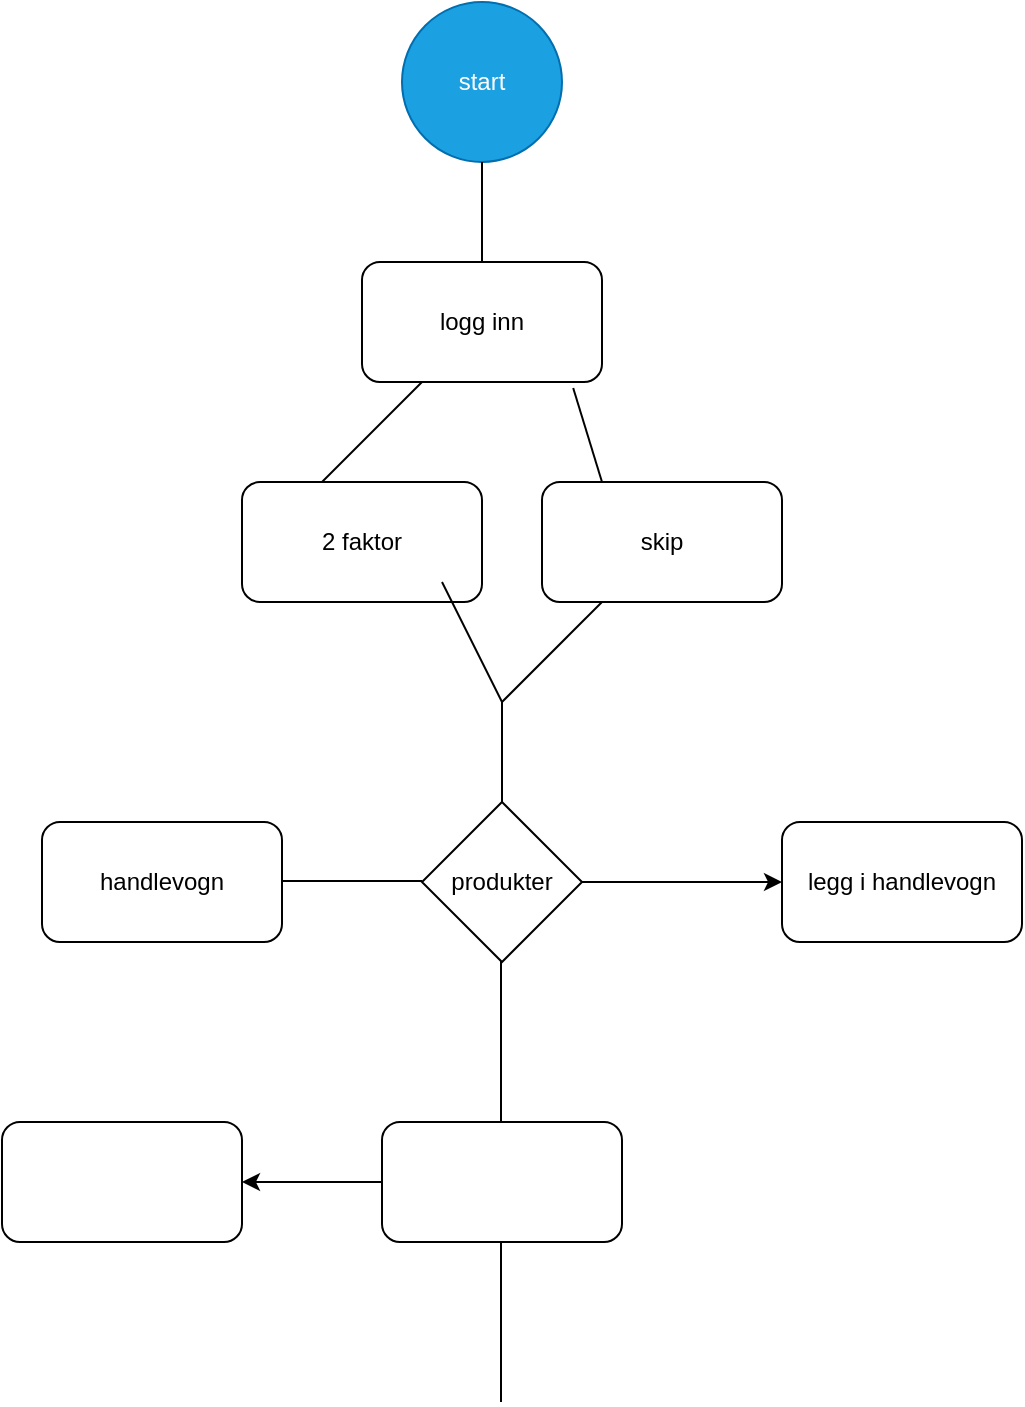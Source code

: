 <mxfile version="22.1.4" type="github">
  <diagram name="Page-1" id="c5UgdqmH59fsXJImq2fl">
    <mxGraphModel dx="1050" dy="557" grid="1" gridSize="10" guides="1" tooltips="1" connect="1" arrows="1" fold="1" page="1" pageScale="1" pageWidth="827" pageHeight="1169" math="0" shadow="0">
      <root>
        <mxCell id="0" />
        <mxCell id="1" parent="0" />
        <mxCell id="ukpxnibWKMu8RKWQ4isI-1" value="start" style="ellipse;whiteSpace=wrap;html=1;aspect=fixed;fillColor=#1ba1e2;strokeColor=#006EAF;fontColor=#ffffff;" vertex="1" parent="1">
          <mxGeometry x="390" y="160" width="80" height="80" as="geometry" />
        </mxCell>
        <mxCell id="ukpxnibWKMu8RKWQ4isI-2" value="" style="endArrow=none;html=1;rounded=0;entryX=0.5;entryY=1;entryDx=0;entryDy=0;" edge="1" parent="1" target="ukpxnibWKMu8RKWQ4isI-1">
          <mxGeometry width="50" height="50" relative="1" as="geometry">
            <mxPoint x="430" y="340" as="sourcePoint" />
            <mxPoint x="420" y="250" as="targetPoint" />
            <Array as="points">
              <mxPoint x="430" y="290" />
            </Array>
          </mxGeometry>
        </mxCell>
        <mxCell id="ukpxnibWKMu8RKWQ4isI-3" value="logg inn" style="rounded=1;whiteSpace=wrap;html=1;" vertex="1" parent="1">
          <mxGeometry x="370" y="290" width="120" height="60" as="geometry" />
        </mxCell>
        <mxCell id="ukpxnibWKMu8RKWQ4isI-5" value="" style="endArrow=none;html=1;rounded=0;" edge="1" parent="1">
          <mxGeometry width="50" height="50" relative="1" as="geometry">
            <mxPoint x="330" y="599.5" as="sourcePoint" />
            <mxPoint x="400" y="599.5" as="targetPoint" />
          </mxGeometry>
        </mxCell>
        <mxCell id="ukpxnibWKMu8RKWQ4isI-6" value="" style="endArrow=none;html=1;rounded=0;" edge="1" parent="1">
          <mxGeometry width="50" height="50" relative="1" as="geometry">
            <mxPoint x="439.5" y="780" as="sourcePoint" />
            <mxPoint x="439.5" y="860" as="targetPoint" />
          </mxGeometry>
        </mxCell>
        <mxCell id="ukpxnibWKMu8RKWQ4isI-20" value="" style="edgeStyle=orthogonalEdgeStyle;rounded=0;orthogonalLoop=1;jettySize=auto;html=1;exitX=1;exitY=0.5;exitDx=0;exitDy=0;" edge="1" parent="1" source="ukpxnibWKMu8RKWQ4isI-24" target="ukpxnibWKMu8RKWQ4isI-19">
          <mxGeometry relative="1" as="geometry">
            <mxPoint x="500" y="600" as="sourcePoint" />
          </mxGeometry>
        </mxCell>
        <mxCell id="ukpxnibWKMu8RKWQ4isI-22" value="" style="edgeStyle=orthogonalEdgeStyle;rounded=0;orthogonalLoop=1;jettySize=auto;html=1;" edge="1" parent="1" source="ukpxnibWKMu8RKWQ4isI-8" target="ukpxnibWKMu8RKWQ4isI-21">
          <mxGeometry relative="1" as="geometry" />
        </mxCell>
        <mxCell id="ukpxnibWKMu8RKWQ4isI-8" value="" style="rounded=1;whiteSpace=wrap;html=1;" vertex="1" parent="1">
          <mxGeometry x="380" y="720" width="120" height="60" as="geometry" />
        </mxCell>
        <mxCell id="ukpxnibWKMu8RKWQ4isI-9" value="" style="endArrow=none;html=1;rounded=0;" edge="1" parent="1">
          <mxGeometry width="50" height="50" relative="1" as="geometry">
            <mxPoint x="439.5" y="720" as="sourcePoint" />
            <mxPoint x="439.5" y="620" as="targetPoint" />
            <Array as="points">
              <mxPoint x="439.5" y="670" />
            </Array>
          </mxGeometry>
        </mxCell>
        <mxCell id="ukpxnibWKMu8RKWQ4isI-10" value="" style="endArrow=none;html=1;rounded=0;" edge="1" parent="1">
          <mxGeometry width="50" height="50" relative="1" as="geometry">
            <mxPoint x="350" y="400" as="sourcePoint" />
            <mxPoint x="400" y="350" as="targetPoint" />
          </mxGeometry>
        </mxCell>
        <mxCell id="ukpxnibWKMu8RKWQ4isI-11" value="2 faktor" style="rounded=1;whiteSpace=wrap;html=1;" vertex="1" parent="1">
          <mxGeometry x="310" y="400" width="120" height="60" as="geometry" />
        </mxCell>
        <mxCell id="ukpxnibWKMu8RKWQ4isI-12" value="" style="endArrow=none;html=1;rounded=0;entryX=0.25;entryY=0;entryDx=0;entryDy=0;exitX=0.88;exitY=1.05;exitDx=0;exitDy=0;exitPerimeter=0;" edge="1" parent="1" source="ukpxnibWKMu8RKWQ4isI-3" target="ukpxnibWKMu8RKWQ4isI-13">
          <mxGeometry width="50" height="50" relative="1" as="geometry">
            <mxPoint x="470" y="350" as="sourcePoint" />
            <mxPoint x="520" y="350" as="targetPoint" />
            <Array as="points" />
          </mxGeometry>
        </mxCell>
        <mxCell id="ukpxnibWKMu8RKWQ4isI-13" value="skip" style="rounded=1;whiteSpace=wrap;html=1;" vertex="1" parent="1">
          <mxGeometry x="460" y="400" width="120" height="60" as="geometry" />
        </mxCell>
        <mxCell id="ukpxnibWKMu8RKWQ4isI-14" value="" style="endArrow=none;html=1;rounded=0;" edge="1" parent="1">
          <mxGeometry width="50" height="50" relative="1" as="geometry">
            <mxPoint x="440" y="510" as="sourcePoint" />
            <mxPoint x="490" y="460" as="targetPoint" />
          </mxGeometry>
        </mxCell>
        <mxCell id="ukpxnibWKMu8RKWQ4isI-15" value="" style="endArrow=none;html=1;rounded=0;" edge="1" parent="1">
          <mxGeometry width="50" height="50" relative="1" as="geometry">
            <mxPoint x="440" y="510" as="sourcePoint" />
            <mxPoint x="410" y="450" as="targetPoint" />
          </mxGeometry>
        </mxCell>
        <mxCell id="ukpxnibWKMu8RKWQ4isI-16" value="" style="endArrow=none;html=1;rounded=0;" edge="1" parent="1">
          <mxGeometry width="50" height="50" relative="1" as="geometry">
            <mxPoint x="440" y="580" as="sourcePoint" />
            <mxPoint x="440" y="510" as="targetPoint" />
          </mxGeometry>
        </mxCell>
        <mxCell id="ukpxnibWKMu8RKWQ4isI-18" value="handlevogn" style="rounded=1;whiteSpace=wrap;html=1;" vertex="1" parent="1">
          <mxGeometry x="210" y="570" width="120" height="60" as="geometry" />
        </mxCell>
        <mxCell id="ukpxnibWKMu8RKWQ4isI-19" value="legg i handlevogn" style="whiteSpace=wrap;html=1;rounded=1;" vertex="1" parent="1">
          <mxGeometry x="580" y="570" width="120" height="60" as="geometry" />
        </mxCell>
        <mxCell id="ukpxnibWKMu8RKWQ4isI-21" value="" style="rounded=1;whiteSpace=wrap;html=1;" vertex="1" parent="1">
          <mxGeometry x="190" y="720" width="120" height="60" as="geometry" />
        </mxCell>
        <mxCell id="ukpxnibWKMu8RKWQ4isI-24" value="produkter" style="rhombus;whiteSpace=wrap;html=1;" vertex="1" parent="1">
          <mxGeometry x="400" y="560" width="80" height="80" as="geometry" />
        </mxCell>
      </root>
    </mxGraphModel>
  </diagram>
</mxfile>
